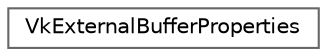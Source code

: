 digraph "类继承关系图"
{
 // LATEX_PDF_SIZE
  bgcolor="transparent";
  edge [fontname=Helvetica,fontsize=10,labelfontname=Helvetica,labelfontsize=10];
  node [fontname=Helvetica,fontsize=10,shape=box,height=0.2,width=0.4];
  rankdir="LR";
  Node0 [id="Node000000",label="VkExternalBufferProperties",height=0.2,width=0.4,color="grey40", fillcolor="white", style="filled",URL="$struct_vk_external_buffer_properties.html",tooltip=" "];
}

